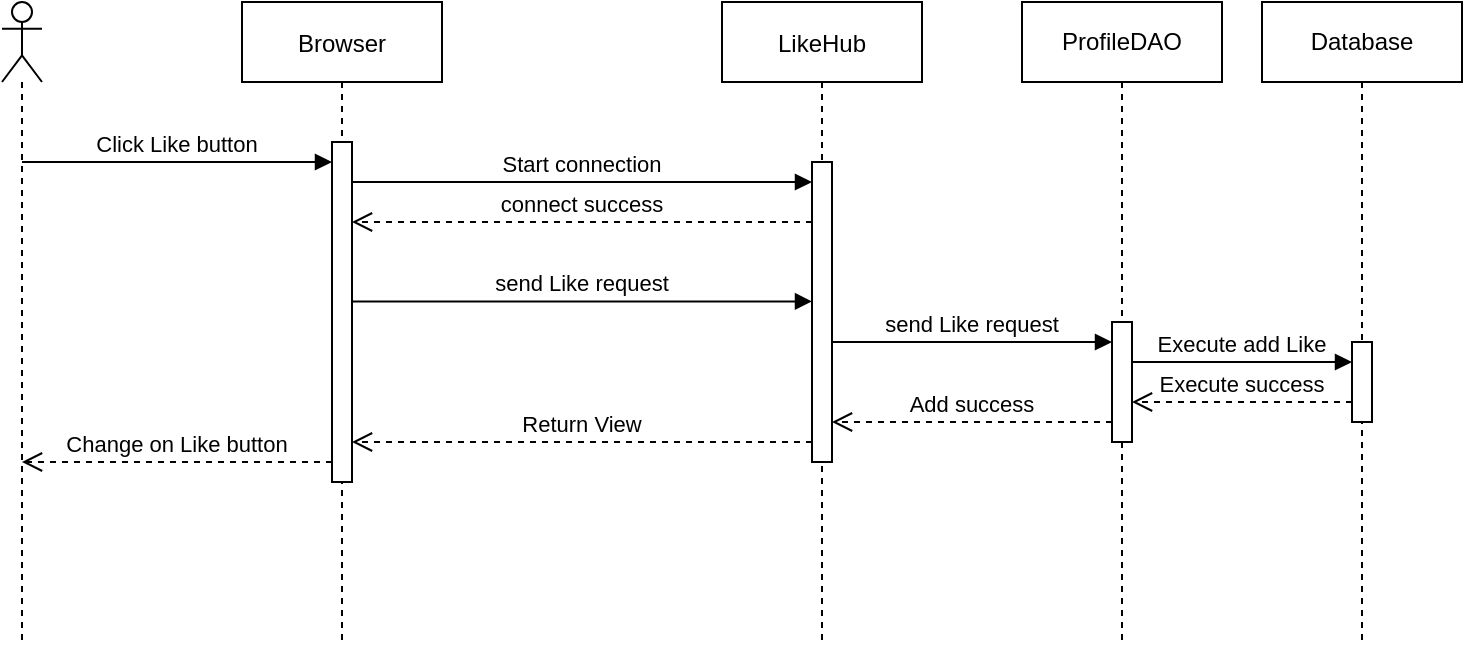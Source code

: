<mxfile version="14.9.0" type="device"><diagram id="kgpKYQtTHZ0yAKxKKP6v" name="Page-1"><mxGraphModel dx="1888" dy="547" grid="1" gridSize="10" guides="1" tooltips="1" connect="1" arrows="1" fold="1" page="1" pageScale="1" pageWidth="850" pageHeight="1100" math="0" shadow="0"><root><mxCell id="0"/><mxCell id="1" parent="0"/><mxCell id="3nuBFxr9cyL0pnOWT2aG-1" value="Browser" style="shape=umlLifeline;perimeter=lifelinePerimeter;container=1;collapsible=0;recursiveResize=0;rounded=0;shadow=0;strokeWidth=1;" parent="1" vertex="1"><mxGeometry x="60" y="80" width="100" height="320" as="geometry"/></mxCell><mxCell id="3nuBFxr9cyL0pnOWT2aG-2" value="" style="points=[];perimeter=orthogonalPerimeter;rounded=0;shadow=0;strokeWidth=1;" parent="3nuBFxr9cyL0pnOWT2aG-1" vertex="1"><mxGeometry x="45" y="70" width="10" height="170" as="geometry"/></mxCell><mxCell id="3nuBFxr9cyL0pnOWT2aG-5" value="LikeHub" style="shape=umlLifeline;perimeter=lifelinePerimeter;container=1;collapsible=0;recursiveResize=0;rounded=0;shadow=0;strokeWidth=1;" parent="1" vertex="1"><mxGeometry x="300" y="80" width="100" height="320" as="geometry"/></mxCell><mxCell id="3nuBFxr9cyL0pnOWT2aG-6" value="" style="points=[];perimeter=orthogonalPerimeter;rounded=0;shadow=0;strokeWidth=1;" parent="3nuBFxr9cyL0pnOWT2aG-5" vertex="1"><mxGeometry x="45" y="80" width="10" height="150" as="geometry"/></mxCell><mxCell id="3nuBFxr9cyL0pnOWT2aG-7" value="Return View" style="verticalAlign=bottom;endArrow=open;dashed=1;endSize=8;shadow=0;strokeWidth=1;" parent="1" source="3nuBFxr9cyL0pnOWT2aG-6" target="3nuBFxr9cyL0pnOWT2aG-2" edge="1"><mxGeometry relative="1" as="geometry"><mxPoint x="275" y="236" as="targetPoint"/><Array as="points"><mxPoint x="290" y="300"/></Array></mxGeometry></mxCell><mxCell id="nVjGHGlGDK8yhzZSOnar-1" value="" style="shape=umlLifeline;participant=umlActor;perimeter=lifelinePerimeter;whiteSpace=wrap;html=1;container=1;collapsible=0;recursiveResize=0;verticalAlign=top;spacingTop=36;outlineConnect=0;" parent="1" vertex="1"><mxGeometry x="-60" y="80" width="20" height="320" as="geometry"/></mxCell><mxCell id="nVjGHGlGDK8yhzZSOnar-2" value="Click Like button" style="verticalAlign=bottom;endArrow=block;shadow=0;strokeWidth=1;" parent="1" source="nVjGHGlGDK8yhzZSOnar-1" target="3nuBFxr9cyL0pnOWT2aG-2" edge="1"><mxGeometry relative="1" as="geometry"><mxPoint x="50" y="170" as="sourcePoint"/><mxPoint x="70" y="170" as="targetPoint"/><Array as="points"><mxPoint x="80" y="160"/></Array></mxGeometry></mxCell><mxCell id="nVjGHGlGDK8yhzZSOnar-4" value="Start connection" style="verticalAlign=bottom;endArrow=block;shadow=0;strokeWidth=1;" parent="1" source="3nuBFxr9cyL0pnOWT2aG-2" target="3nuBFxr9cyL0pnOWT2aG-6" edge="1"><mxGeometry relative="1" as="geometry"><mxPoint x="129.999" y="170" as="sourcePoint"/><mxPoint x="285.07" y="170" as="targetPoint"/><Array as="points"><mxPoint x="260.07" y="170"/></Array></mxGeometry></mxCell><mxCell id="nVjGHGlGDK8yhzZSOnar-5" value="connect success" style="verticalAlign=bottom;endArrow=open;dashed=1;endSize=8;shadow=0;strokeWidth=1;" parent="1" source="3nuBFxr9cyL0pnOWT2aG-6" target="3nuBFxr9cyL0pnOWT2aG-2" edge="1"><mxGeometry relative="1" as="geometry"><mxPoint x="130" y="190" as="targetPoint"/><mxPoint x="310" y="190" as="sourcePoint"/><Array as="points"><mxPoint x="200" y="190"/></Array></mxGeometry></mxCell><mxCell id="nVjGHGlGDK8yhzZSOnar-7" value="send Like request" style="verticalAlign=bottom;endArrow=block;shadow=0;strokeWidth=1;" parent="1" source="3nuBFxr9cyL0pnOWT2aG-2" target="3nuBFxr9cyL0pnOWT2aG-6" edge="1"><mxGeometry relative="1" as="geometry"><mxPoint x="130" y="229.71" as="sourcePoint"/><mxPoint x="247.54" y="229.71" as="targetPoint"/><Array as="points"><mxPoint x="222.54" y="229.71"/></Array></mxGeometry></mxCell><mxCell id="nVjGHGlGDK8yhzZSOnar-8" value="ProfileDAO" style="shape=umlLifeline;perimeter=lifelinePerimeter;whiteSpace=wrap;html=1;container=1;collapsible=0;recursiveResize=0;outlineConnect=0;" parent="1" vertex="1"><mxGeometry x="450" y="80" width="100" height="320" as="geometry"/></mxCell><mxCell id="nVjGHGlGDK8yhzZSOnar-10" value="" style="html=1;points=[];perimeter=orthogonalPerimeter;" parent="nVjGHGlGDK8yhzZSOnar-8" vertex="1"><mxGeometry x="45" y="160" width="10" height="60" as="geometry"/></mxCell><mxCell id="nVjGHGlGDK8yhzZSOnar-9" value="send Like request" style="verticalAlign=bottom;endArrow=block;shadow=0;strokeWidth=1;" parent="1" source="3nuBFxr9cyL0pnOWT2aG-6" target="nVjGHGlGDK8yhzZSOnar-10" edge="1"><mxGeometry relative="1" as="geometry"><mxPoint x="375" y="250.29" as="sourcePoint"/><mxPoint x="475" y="250.29" as="targetPoint"/><Array as="points"><mxPoint x="432.54" y="250"/></Array></mxGeometry></mxCell><mxCell id="nVjGHGlGDK8yhzZSOnar-11" value="Database" style="shape=umlLifeline;perimeter=lifelinePerimeter;whiteSpace=wrap;html=1;container=1;collapsible=0;recursiveResize=0;outlineConnect=0;" parent="1" vertex="1"><mxGeometry x="570" y="80" width="100" height="320" as="geometry"/></mxCell><mxCell id="nVjGHGlGDK8yhzZSOnar-12" value="" style="html=1;points=[];perimeter=orthogonalPerimeter;" parent="nVjGHGlGDK8yhzZSOnar-11" vertex="1"><mxGeometry x="45" y="170" width="10" height="40" as="geometry"/></mxCell><mxCell id="nVjGHGlGDK8yhzZSOnar-13" value="Execute add Like" style="verticalAlign=bottom;endArrow=block;shadow=0;strokeWidth=1;" parent="1" source="nVjGHGlGDK8yhzZSOnar-10" target="nVjGHGlGDK8yhzZSOnar-12" edge="1"><mxGeometry relative="1" as="geometry"><mxPoint x="520" y="260" as="sourcePoint"/><mxPoint x="598" y="260" as="targetPoint"/><Array as="points"><mxPoint x="597.54" y="260"/></Array></mxGeometry></mxCell><mxCell id="nVjGHGlGDK8yhzZSOnar-14" value="Execute success" style="verticalAlign=bottom;endArrow=open;dashed=1;endSize=8;shadow=0;strokeWidth=1;" parent="1" source="nVjGHGlGDK8yhzZSOnar-12" target="nVjGHGlGDK8yhzZSOnar-10" edge="1"><mxGeometry relative="1" as="geometry"><mxPoint x="510" y="280" as="targetPoint"/><mxPoint x="600" y="280" as="sourcePoint"/><Array as="points"><mxPoint x="580" y="280"/></Array></mxGeometry></mxCell><mxCell id="nVjGHGlGDK8yhzZSOnar-15" value="Add success" style="verticalAlign=bottom;endArrow=open;dashed=1;endSize=8;shadow=0;strokeWidth=1;" parent="1" source="nVjGHGlGDK8yhzZSOnar-10" target="3nuBFxr9cyL0pnOWT2aG-6" edge="1"><mxGeometry relative="1" as="geometry"><mxPoint x="370" y="290" as="targetPoint"/><mxPoint x="480" y="290" as="sourcePoint"/><Array as="points"><mxPoint x="445" y="290"/></Array></mxGeometry></mxCell><mxCell id="nVjGHGlGDK8yhzZSOnar-16" value="Change on Like button" style="verticalAlign=bottom;endArrow=open;dashed=1;endSize=8;shadow=0;strokeWidth=1;" parent="1" source="3nuBFxr9cyL0pnOWT2aG-2" target="nVjGHGlGDK8yhzZSOnar-1" edge="1"><mxGeometry relative="1" as="geometry"><mxPoint x="-40" y="310" as="targetPoint"/><mxPoint x="100" y="310" as="sourcePoint"/><Array as="points"><mxPoint x="50" y="310"/></Array></mxGeometry></mxCell></root></mxGraphModel></diagram></mxfile>